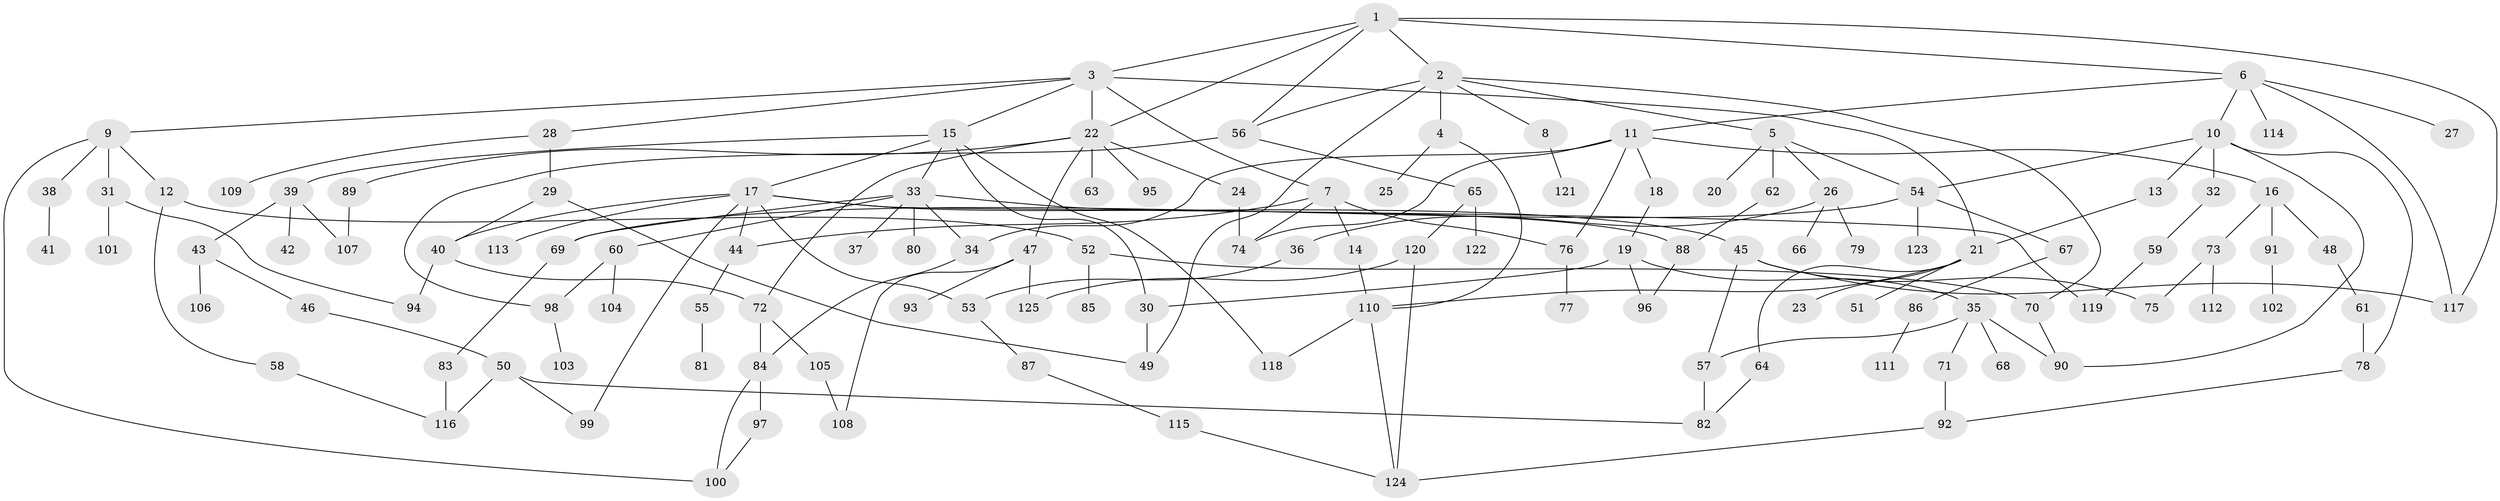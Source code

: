 // coarse degree distribution, {9: 0.012195121951219513, 8: 0.036585365853658534, 5: 0.08536585365853659, 6: 0.04878048780487805, 1: 0.32926829268292684, 3: 0.1951219512195122, 12: 0.012195121951219513, 4: 0.13414634146341464, 7: 0.012195121951219513, 2: 0.13414634146341464}
// Generated by graph-tools (version 1.1) at 2025/41/03/06/25 10:41:29]
// undirected, 125 vertices, 171 edges
graph export_dot {
graph [start="1"]
  node [color=gray90,style=filled];
  1;
  2;
  3;
  4;
  5;
  6;
  7;
  8;
  9;
  10;
  11;
  12;
  13;
  14;
  15;
  16;
  17;
  18;
  19;
  20;
  21;
  22;
  23;
  24;
  25;
  26;
  27;
  28;
  29;
  30;
  31;
  32;
  33;
  34;
  35;
  36;
  37;
  38;
  39;
  40;
  41;
  42;
  43;
  44;
  45;
  46;
  47;
  48;
  49;
  50;
  51;
  52;
  53;
  54;
  55;
  56;
  57;
  58;
  59;
  60;
  61;
  62;
  63;
  64;
  65;
  66;
  67;
  68;
  69;
  70;
  71;
  72;
  73;
  74;
  75;
  76;
  77;
  78;
  79;
  80;
  81;
  82;
  83;
  84;
  85;
  86;
  87;
  88;
  89;
  90;
  91;
  92;
  93;
  94;
  95;
  96;
  97;
  98;
  99;
  100;
  101;
  102;
  103;
  104;
  105;
  106;
  107;
  108;
  109;
  110;
  111;
  112;
  113;
  114;
  115;
  116;
  117;
  118;
  119;
  120;
  121;
  122;
  123;
  124;
  125;
  1 -- 2;
  1 -- 3;
  1 -- 6;
  1 -- 22;
  1 -- 56;
  1 -- 117;
  2 -- 4;
  2 -- 5;
  2 -- 8;
  2 -- 56;
  2 -- 70;
  2 -- 49;
  3 -- 7;
  3 -- 9;
  3 -- 15;
  3 -- 21;
  3 -- 28;
  3 -- 22;
  4 -- 25;
  4 -- 110;
  5 -- 20;
  5 -- 26;
  5 -- 54;
  5 -- 62;
  6 -- 10;
  6 -- 11;
  6 -- 27;
  6 -- 114;
  6 -- 117;
  7 -- 14;
  7 -- 74;
  7 -- 44;
  7 -- 76;
  8 -- 121;
  9 -- 12;
  9 -- 31;
  9 -- 38;
  9 -- 100;
  10 -- 13;
  10 -- 32;
  10 -- 90;
  10 -- 54;
  10 -- 78;
  11 -- 16;
  11 -- 18;
  11 -- 74;
  11 -- 76;
  11 -- 34;
  12 -- 52;
  12 -- 58;
  13 -- 21;
  14 -- 110;
  15 -- 17;
  15 -- 33;
  15 -- 39;
  15 -- 118;
  15 -- 30;
  16 -- 48;
  16 -- 73;
  16 -- 91;
  17 -- 40;
  17 -- 44;
  17 -- 45;
  17 -- 53;
  17 -- 99;
  17 -- 113;
  17 -- 119;
  18 -- 19;
  19 -- 30;
  19 -- 35;
  19 -- 96;
  21 -- 23;
  21 -- 51;
  21 -- 64;
  21 -- 110;
  22 -- 24;
  22 -- 47;
  22 -- 63;
  22 -- 89;
  22 -- 95;
  22 -- 72;
  24 -- 74;
  26 -- 36;
  26 -- 66;
  26 -- 79;
  28 -- 29;
  28 -- 109;
  29 -- 49;
  29 -- 40;
  30 -- 49;
  31 -- 101;
  31 -- 94;
  32 -- 59;
  33 -- 34;
  33 -- 37;
  33 -- 60;
  33 -- 80;
  33 -- 88;
  33 -- 69;
  34 -- 84;
  35 -- 68;
  35 -- 71;
  35 -- 90;
  35 -- 57;
  36 -- 53;
  38 -- 41;
  39 -- 42;
  39 -- 43;
  39 -- 107;
  40 -- 72;
  40 -- 94;
  43 -- 46;
  43 -- 106;
  44 -- 55;
  45 -- 57;
  45 -- 117;
  45 -- 75;
  46 -- 50;
  47 -- 93;
  47 -- 108;
  47 -- 125;
  48 -- 61;
  50 -- 82;
  50 -- 116;
  50 -- 99;
  52 -- 85;
  52 -- 70;
  53 -- 87;
  54 -- 67;
  54 -- 69;
  54 -- 123;
  55 -- 81;
  56 -- 65;
  56 -- 98;
  57 -- 82;
  58 -- 116;
  59 -- 119;
  60 -- 104;
  60 -- 98;
  61 -- 78;
  62 -- 88;
  64 -- 82;
  65 -- 120;
  65 -- 122;
  67 -- 86;
  69 -- 83;
  70 -- 90;
  71 -- 92;
  72 -- 105;
  72 -- 84;
  73 -- 75;
  73 -- 112;
  76 -- 77;
  78 -- 92;
  83 -- 116;
  84 -- 97;
  84 -- 100;
  86 -- 111;
  87 -- 115;
  88 -- 96;
  89 -- 107;
  91 -- 102;
  92 -- 124;
  97 -- 100;
  98 -- 103;
  105 -- 108;
  110 -- 118;
  110 -- 124;
  115 -- 124;
  120 -- 125;
  120 -- 124;
}
